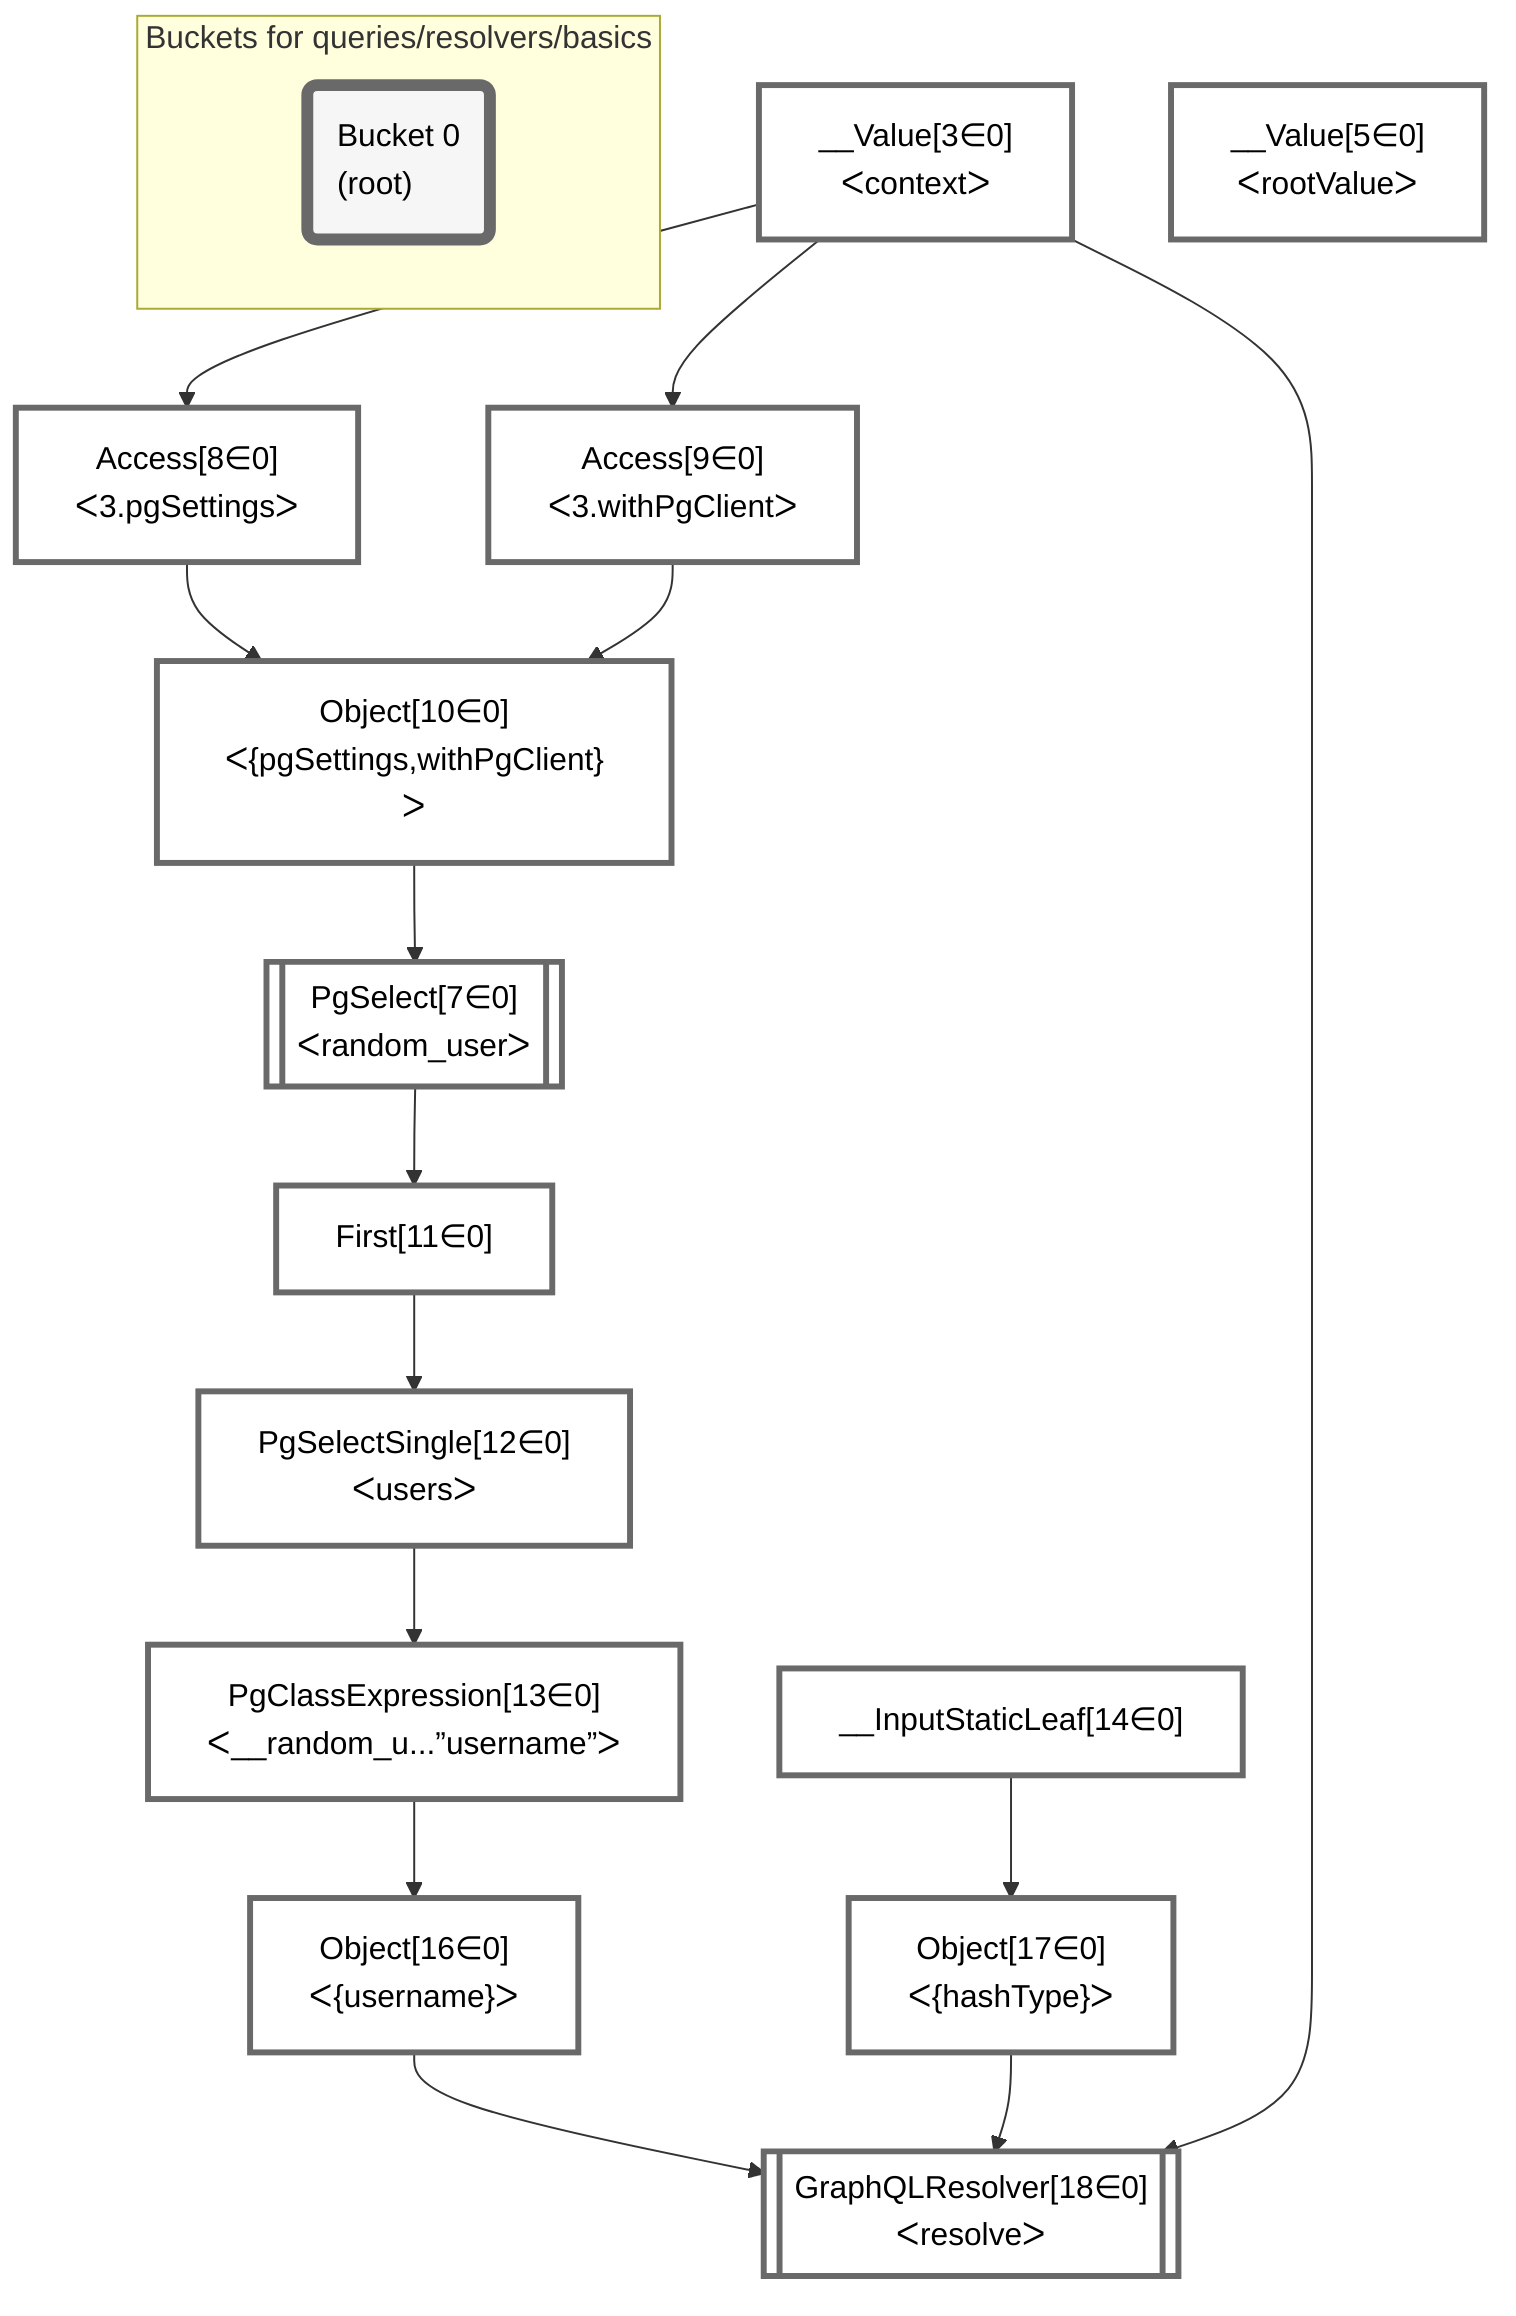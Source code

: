 graph TD
    classDef path fill:#eee,stroke:#000,color:#000
    classDef plan fill:#fff,stroke-width:3px,color:#000
    classDef itemplan fill:#fff,stroke-width:6px,color:#000
    classDef sideeffectplan fill:#f00,stroke-width:6px,color:#000
    classDef bucket fill:#f6f6f6,color:#000,stroke-width:6px,text-align:left


    %% define steps
    __Value3["__Value[3∈0]<br />ᐸcontextᐳ"]:::plan
    __Value5["__Value[5∈0]<br />ᐸrootValueᐳ"]:::plan
    Access8["Access[8∈0]<br />ᐸ3.pgSettingsᐳ"]:::plan
    Access9["Access[9∈0]<br />ᐸ3.withPgClientᐳ"]:::plan
    Object10["Object[10∈0]<br />ᐸ{pgSettings,withPgClient}ᐳ"]:::plan
    PgSelect7[["PgSelect[7∈0]<br />ᐸrandom_userᐳ"]]:::plan
    First11["First[11∈0]"]:::plan
    PgSelectSingle12["PgSelectSingle[12∈0]<br />ᐸusersᐳ"]:::plan
    PgClassExpression13["PgClassExpression[13∈0]<br />ᐸ__random_u...”username”ᐳ"]:::plan
    __InputStaticLeaf14["__InputStaticLeaf[14∈0]"]:::plan
    Object16["Object[16∈0]<br />ᐸ{username}ᐳ"]:::plan
    Object17["Object[17∈0]<br />ᐸ{hashType}ᐳ"]:::plan
    GraphQLResolver18[["GraphQLResolver[18∈0]<br />ᐸresolveᐳ"]]:::plan

    %% plan dependencies
    __Value3 --> Access8
    __Value3 --> Access9
    Access8 & Access9 --> Object10
    Object10 --> PgSelect7
    PgSelect7 --> First11
    First11 --> PgSelectSingle12
    PgSelectSingle12 --> PgClassExpression13
    PgClassExpression13 --> Object16
    __InputStaticLeaf14 --> Object17
    Object16 & Object17 & __Value3 --> GraphQLResolver18

    %% plan-to-path relationships

    subgraph "Buckets for queries/resolvers/basics"
    Bucket0("Bucket 0<br />(root)"):::bucket
    classDef bucket0 stroke:#696969
    class Bucket0,__Value3,__Value5,PgSelect7,Access8,Access9,Object10,First11,PgSelectSingle12,PgClassExpression13,__InputStaticLeaf14,Object16,Object17,GraphQLResolver18 bucket0
    end